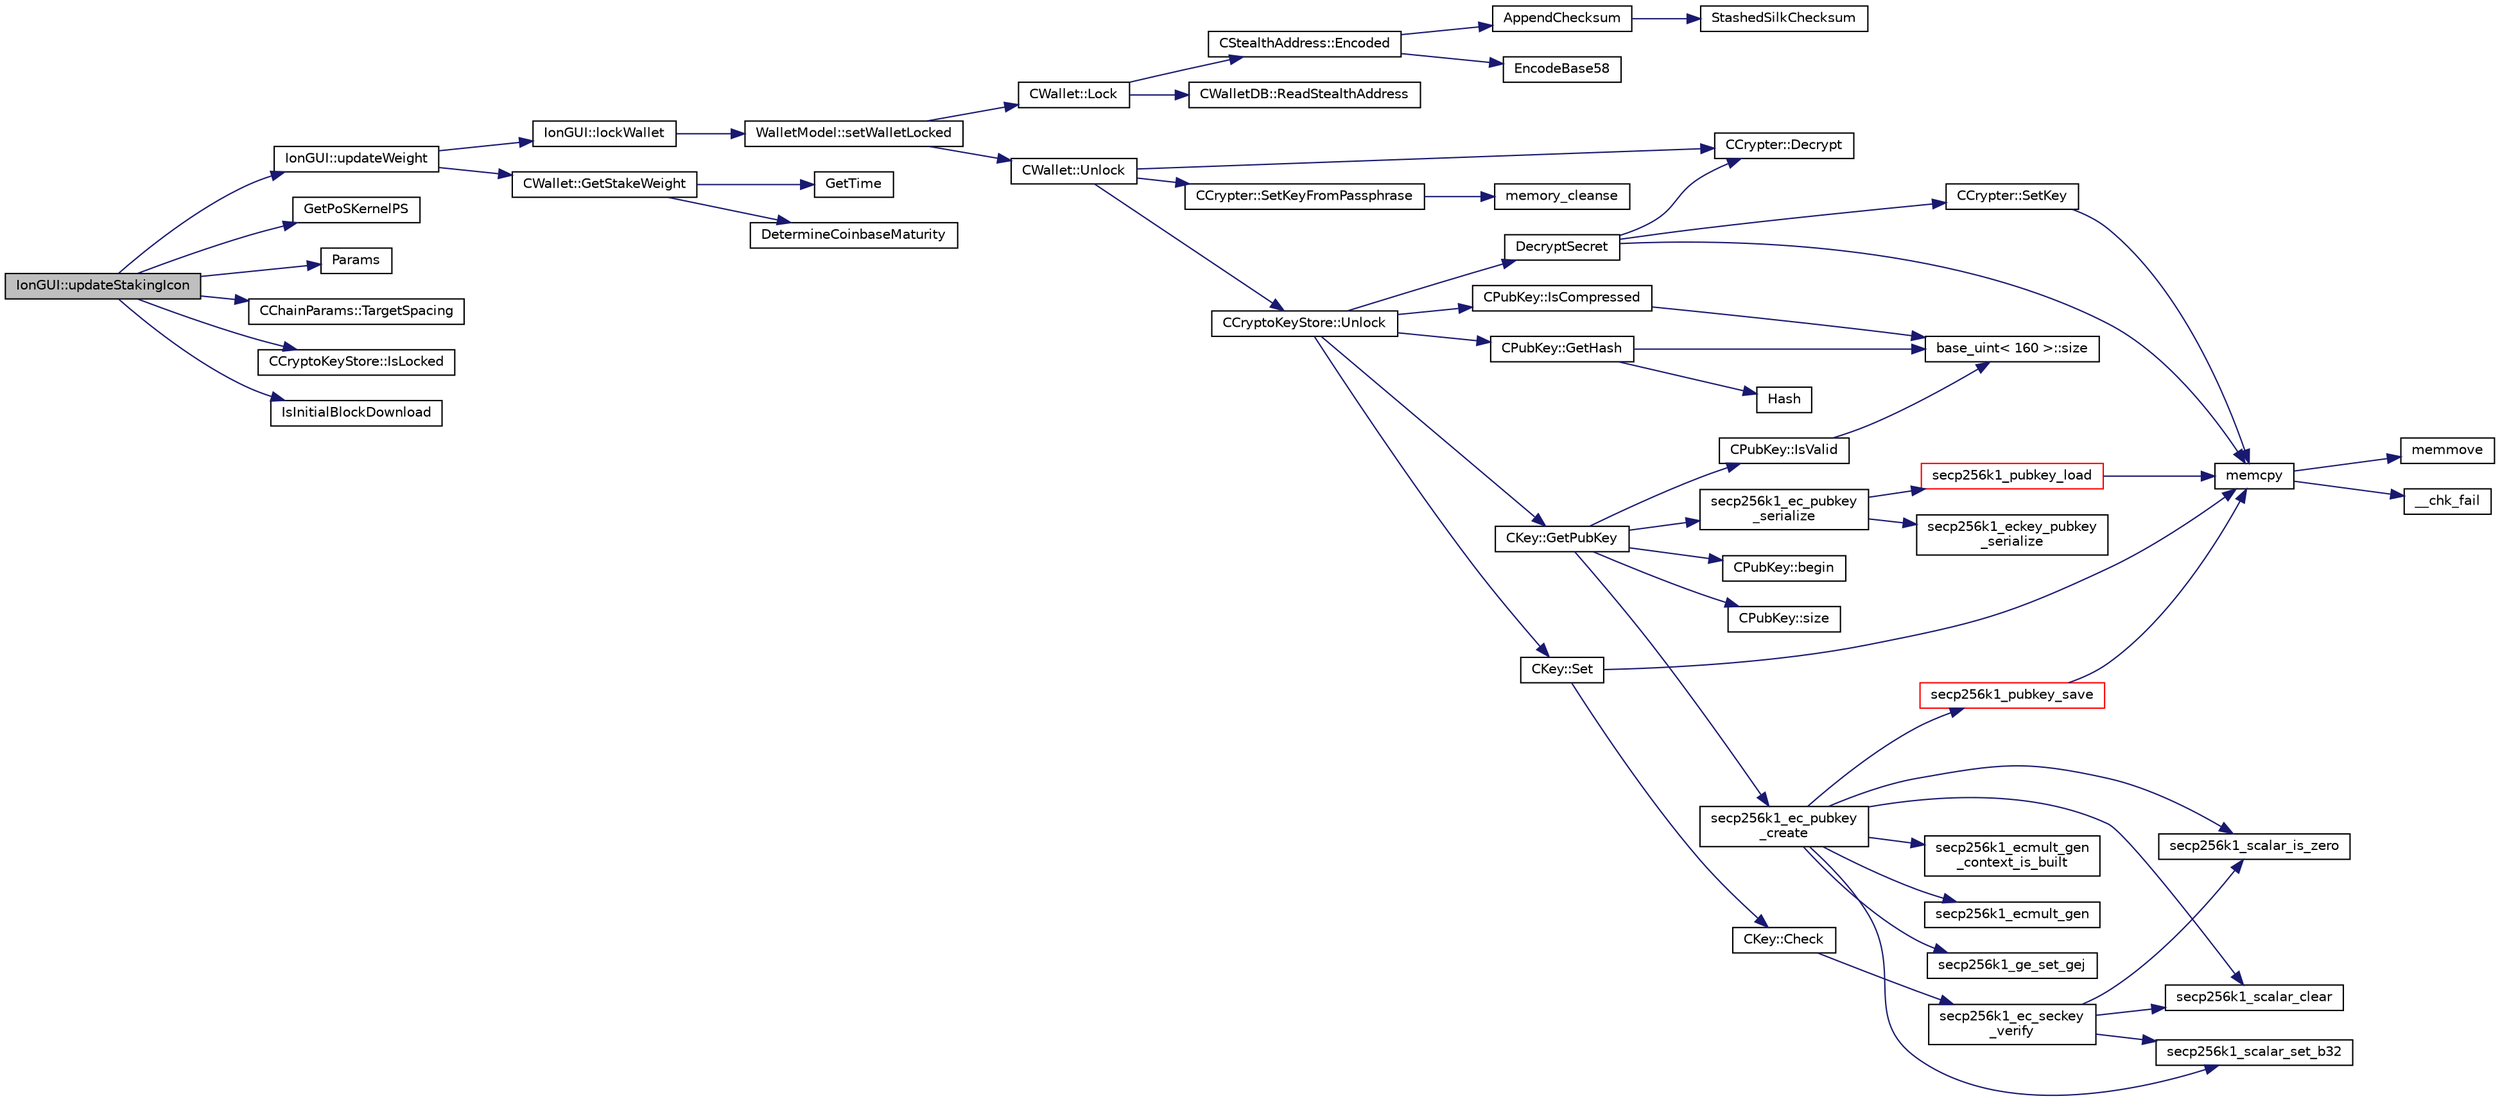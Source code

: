 digraph "IonGUI::updateStakingIcon"
{
  edge [fontname="Helvetica",fontsize="10",labelfontname="Helvetica",labelfontsize="10"];
  node [fontname="Helvetica",fontsize="10",shape=record];
  rankdir="LR";
  Node1536 [label="IonGUI::updateStakingIcon",height=0.2,width=0.4,color="black", fillcolor="grey75", style="filled", fontcolor="black"];
  Node1536 -> Node1537 [color="midnightblue",fontsize="10",style="solid",fontname="Helvetica"];
  Node1537 [label="IonGUI::updateWeight",height=0.2,width=0.4,color="black", fillcolor="white", style="filled",URL="$dc/d0b/class_ion_g_u_i.html#a2689de984576a927ea382a800a81a3f0"];
  Node1537 -> Node1538 [color="midnightblue",fontsize="10",style="solid",fontname="Helvetica"];
  Node1538 [label="IonGUI::lockWallet",height=0.2,width=0.4,color="black", fillcolor="white", style="filled",URL="$dc/d0b/class_ion_g_u_i.html#abfbef460c97022eea4d5e2dec1887ba0"];
  Node1538 -> Node1539 [color="midnightblue",fontsize="10",style="solid",fontname="Helvetica"];
  Node1539 [label="WalletModel::setWalletLocked",height=0.2,width=0.4,color="black", fillcolor="white", style="filled",URL="$d4/d27/class_wallet_model.html#a5a8b65bfaecb0813d64c733f4f34f090"];
  Node1539 -> Node1540 [color="midnightblue",fontsize="10",style="solid",fontname="Helvetica"];
  Node1540 [label="CWallet::Lock",height=0.2,width=0.4,color="black", fillcolor="white", style="filled",URL="$d2/de5/class_c_wallet.html#a0404b6bc1cb804aadc69b9902b52282a"];
  Node1540 -> Node1541 [color="midnightblue",fontsize="10",style="solid",fontname="Helvetica"];
  Node1541 [label="CStealthAddress::Encoded",height=0.2,width=0.4,color="black", fillcolor="white", style="filled",URL="$d6/d37/class_c_stealth_address.html#a1318c3f56f64354f4c909380ba692c91"];
  Node1541 -> Node1542 [color="midnightblue",fontsize="10",style="solid",fontname="Helvetica"];
  Node1542 [label="AppendChecksum",height=0.2,width=0.4,color="black", fillcolor="white", style="filled",URL="$db/d2d/stealth_8cpp.html#aa4f182dc0efd181cef81ca75ae960533"];
  Node1542 -> Node1543 [color="midnightblue",fontsize="10",style="solid",fontname="Helvetica"];
  Node1543 [label="StashedSilkChecksum",height=0.2,width=0.4,color="black", fillcolor="white", style="filled",URL="$db/d2d/stealth_8cpp.html#abb79a3b98a10b85daf3f3ff35c1cbfa8"];
  Node1541 -> Node1544 [color="midnightblue",fontsize="10",style="solid",fontname="Helvetica"];
  Node1544 [label="EncodeBase58",height=0.2,width=0.4,color="black", fillcolor="white", style="filled",URL="$db/d9c/base58_8cpp.html#a8d6f0e9d5df175b4966dcede31dc90ad",tooltip="Encode a byte sequence as a base58-encoded string. "];
  Node1540 -> Node1545 [color="midnightblue",fontsize="10",style="solid",fontname="Helvetica"];
  Node1545 [label="CWalletDB::ReadStealthAddress",height=0.2,width=0.4,color="black", fillcolor="white", style="filled",URL="$d4/d90/class_c_wallet_d_b.html#aebcc02069f91916c652d4e3e13be0f0b"];
  Node1539 -> Node1546 [color="midnightblue",fontsize="10",style="solid",fontname="Helvetica"];
  Node1546 [label="CWallet::Unlock",height=0.2,width=0.4,color="black", fillcolor="white", style="filled",URL="$d2/de5/class_c_wallet.html#a654ae5a3a7c4c7c7bfd271f108781b40"];
  Node1546 -> Node1547 [color="midnightblue",fontsize="10",style="solid",fontname="Helvetica"];
  Node1547 [label="CCrypter::SetKeyFromPassphrase",height=0.2,width=0.4,color="black", fillcolor="white", style="filled",URL="$d7/d89/class_c_crypter.html#a5368279e4a1549d3c1d15d8aa2179708"];
  Node1547 -> Node1548 [color="midnightblue",fontsize="10",style="solid",fontname="Helvetica"];
  Node1548 [label="memory_cleanse",height=0.2,width=0.4,color="black", fillcolor="white", style="filled",URL="$da/d37/cleanse_8cpp.html#a5a4afb85dd16ecc1f6019c782db78663"];
  Node1546 -> Node1549 [color="midnightblue",fontsize="10",style="solid",fontname="Helvetica"];
  Node1549 [label="CCrypter::Decrypt",height=0.2,width=0.4,color="black", fillcolor="white", style="filled",URL="$d7/d89/class_c_crypter.html#a4dbabed4975d4435d22c76deac43df7f"];
  Node1546 -> Node1550 [color="midnightblue",fontsize="10",style="solid",fontname="Helvetica"];
  Node1550 [label="CCryptoKeyStore::Unlock",height=0.2,width=0.4,color="black", fillcolor="white", style="filled",URL="$db/dad/class_c_crypto_key_store.html#a81bd70e18aa75f566526620a74f9cd88"];
  Node1550 -> Node1551 [color="midnightblue",fontsize="10",style="solid",fontname="Helvetica"];
  Node1551 [label="DecryptSecret",height=0.2,width=0.4,color="black", fillcolor="white", style="filled",URL="$d3/d05/crypter_8cpp.html#aded00aa7498a7485a00e77a20856b3e4"];
  Node1551 -> Node1552 [color="midnightblue",fontsize="10",style="solid",fontname="Helvetica"];
  Node1552 [label="memcpy",height=0.2,width=0.4,color="black", fillcolor="white", style="filled",URL="$d5/d9f/glibc__compat_8cpp.html#a0f46826ab0466591e136db24394923cf"];
  Node1552 -> Node1553 [color="midnightblue",fontsize="10",style="solid",fontname="Helvetica"];
  Node1553 [label="memmove",height=0.2,width=0.4,color="black", fillcolor="white", style="filled",URL="$d5/d9f/glibc__compat_8cpp.html#a9778d49e9029dd75bc53ecbbf9f5e9a1"];
  Node1552 -> Node1554 [color="midnightblue",fontsize="10",style="solid",fontname="Helvetica"];
  Node1554 [label="__chk_fail",height=0.2,width=0.4,color="black", fillcolor="white", style="filled",URL="$d5/d9f/glibc__compat_8cpp.html#a424ac71631da5ada2976630ff67051d1"];
  Node1551 -> Node1555 [color="midnightblue",fontsize="10",style="solid",fontname="Helvetica"];
  Node1555 [label="CCrypter::SetKey",height=0.2,width=0.4,color="black", fillcolor="white", style="filled",URL="$d7/d89/class_c_crypter.html#a0d948dd4796e2420e1dd9c1ddbf7974e"];
  Node1555 -> Node1552 [color="midnightblue",fontsize="10",style="solid",fontname="Helvetica"];
  Node1551 -> Node1549 [color="midnightblue",fontsize="10",style="solid",fontname="Helvetica"];
  Node1550 -> Node1556 [color="midnightblue",fontsize="10",style="solid",fontname="Helvetica"];
  Node1556 [label="CPubKey::GetHash",height=0.2,width=0.4,color="black", fillcolor="white", style="filled",URL="$da/d4e/class_c_pub_key.html#ab1aaa3f6085a3e9bc034d3e1269d870d"];
  Node1556 -> Node1557 [color="midnightblue",fontsize="10",style="solid",fontname="Helvetica"];
  Node1557 [label="Hash",height=0.2,width=0.4,color="black", fillcolor="white", style="filled",URL="$db/dfb/hash_8h.html#ab3f6c437460137530d86e09c2c102e99"];
  Node1556 -> Node1558 [color="midnightblue",fontsize="10",style="solid",fontname="Helvetica"];
  Node1558 [label="base_uint\< 160 \>::size",height=0.2,width=0.4,color="black", fillcolor="white", style="filled",URL="$da/df7/classbase__uint.html#a1f49b034e686269601ea89b0319b8004"];
  Node1550 -> Node1559 [color="midnightblue",fontsize="10",style="solid",fontname="Helvetica"];
  Node1559 [label="CKey::Set",height=0.2,width=0.4,color="black", fillcolor="white", style="filled",URL="$d2/d63/class_c_key.html#aaa13d5f08456bba094210c5eeabf64c8"];
  Node1559 -> Node1560 [color="midnightblue",fontsize="10",style="solid",fontname="Helvetica"];
  Node1560 [label="CKey::Check",height=0.2,width=0.4,color="black", fillcolor="white", style="filled",URL="$d2/d63/class_c_key.html#acec869bc75fa8f4d619ab025d367a97c"];
  Node1560 -> Node1561 [color="midnightblue",fontsize="10",style="solid",fontname="Helvetica"];
  Node1561 [label="secp256k1_ec_seckey\l_verify",height=0.2,width=0.4,color="black", fillcolor="white", style="filled",URL="$d7/dd3/secp256k1_8h.html#a366f922fc0c787351e82ff8e3a95f652",tooltip="Verify an ECDSA secret key. "];
  Node1561 -> Node1562 [color="midnightblue",fontsize="10",style="solid",fontname="Helvetica"];
  Node1562 [label="secp256k1_scalar_set_b32",height=0.2,width=0.4,color="black", fillcolor="white", style="filled",URL="$db/d94/scalar_8h.html#a25cc2d45ae1d1765d07c3313cdf46fa0",tooltip="Set a scalar from a big endian byte array. "];
  Node1561 -> Node1563 [color="midnightblue",fontsize="10",style="solid",fontname="Helvetica"];
  Node1563 [label="secp256k1_scalar_is_zero",height=0.2,width=0.4,color="black", fillcolor="white", style="filled",URL="$db/d94/scalar_8h.html#a3f0ac84fe49a1c1f51212582a2c149d4",tooltip="Check whether a scalar equals zero. "];
  Node1561 -> Node1564 [color="midnightblue",fontsize="10",style="solid",fontname="Helvetica"];
  Node1564 [label="secp256k1_scalar_clear",height=0.2,width=0.4,color="black", fillcolor="white", style="filled",URL="$db/d94/scalar_8h.html#ad8fb9bc2a828903963bf37806d8edd11",tooltip="Clear a scalar to prevent the leak of sensitive data. "];
  Node1559 -> Node1552 [color="midnightblue",fontsize="10",style="solid",fontname="Helvetica"];
  Node1550 -> Node1565 [color="midnightblue",fontsize="10",style="solid",fontname="Helvetica"];
  Node1565 [label="CPubKey::IsCompressed",height=0.2,width=0.4,color="black", fillcolor="white", style="filled",URL="$da/d4e/class_c_pub_key.html#a25f8b70340ad20ddab0f80ec4cee9396"];
  Node1565 -> Node1558 [color="midnightblue",fontsize="10",style="solid",fontname="Helvetica"];
  Node1550 -> Node1566 [color="midnightblue",fontsize="10",style="solid",fontname="Helvetica"];
  Node1566 [label="CKey::GetPubKey",height=0.2,width=0.4,color="black", fillcolor="white", style="filled",URL="$d2/d63/class_c_key.html#aa1085c59603a62db6ec776300f250337"];
  Node1566 -> Node1567 [color="midnightblue",fontsize="10",style="solid",fontname="Helvetica"];
  Node1567 [label="secp256k1_ec_pubkey\l_create",height=0.2,width=0.4,color="black", fillcolor="white", style="filled",URL="$d7/dd3/secp256k1_8h.html#a7438071aa8a6dc4697abe4f4659f2161",tooltip="Compute the public key for a secret key. "];
  Node1567 -> Node1568 [color="midnightblue",fontsize="10",style="solid",fontname="Helvetica"];
  Node1568 [label="secp256k1_ecmult_gen\l_context_is_built",height=0.2,width=0.4,color="black", fillcolor="white", style="filled",URL="$d6/d76/ecmult__gen_8h.html#a9a40662d6ed2cbab43dbddc25f570f97"];
  Node1567 -> Node1562 [color="midnightblue",fontsize="10",style="solid",fontname="Helvetica"];
  Node1567 -> Node1563 [color="midnightblue",fontsize="10",style="solid",fontname="Helvetica"];
  Node1567 -> Node1569 [color="midnightblue",fontsize="10",style="solid",fontname="Helvetica"];
  Node1569 [label="secp256k1_ecmult_gen",height=0.2,width=0.4,color="black", fillcolor="white", style="filled",URL="$d6/d76/ecmult__gen_8h.html#a5ed744c720cbb0a397c8d4c42c637f24",tooltip="Multiply with the generator: R = a*G. "];
  Node1567 -> Node1570 [color="midnightblue",fontsize="10",style="solid",fontname="Helvetica"];
  Node1570 [label="secp256k1_ge_set_gej",height=0.2,width=0.4,color="black", fillcolor="white", style="filled",URL="$d9/dd1/group_8h.html#aa511eebf8cd7419763f06555ed4fb62d",tooltip="Set a group element equal to another which is given in jacobian coordinates. "];
  Node1567 -> Node1571 [color="midnightblue",fontsize="10",style="solid",fontname="Helvetica"];
  Node1571 [label="secp256k1_pubkey_save",height=0.2,width=0.4,color="red", fillcolor="white", style="filled",URL="$d1/d8c/secp256k1_8c.html#aa061c9c5c861017bef990e5c4653e0f4"];
  Node1571 -> Node1552 [color="midnightblue",fontsize="10",style="solid",fontname="Helvetica"];
  Node1567 -> Node1564 [color="midnightblue",fontsize="10",style="solid",fontname="Helvetica"];
  Node1566 -> Node1576 [color="midnightblue",fontsize="10",style="solid",fontname="Helvetica"];
  Node1576 [label="secp256k1_ec_pubkey\l_serialize",height=0.2,width=0.4,color="black", fillcolor="white", style="filled",URL="$d7/dd3/secp256k1_8h.html#a34977bf00322e510e881160c421836d7",tooltip="Serialize a pubkey object into a serialized byte sequence. "];
  Node1576 -> Node1577 [color="midnightblue",fontsize="10",style="solid",fontname="Helvetica"];
  Node1577 [label="secp256k1_pubkey_load",height=0.2,width=0.4,color="red", fillcolor="white", style="filled",URL="$d1/d8c/secp256k1_8c.html#a9966ec041e71010d1593ae2211ffb843"];
  Node1577 -> Node1552 [color="midnightblue",fontsize="10",style="solid",fontname="Helvetica"];
  Node1576 -> Node1582 [color="midnightblue",fontsize="10",style="solid",fontname="Helvetica"];
  Node1582 [label="secp256k1_eckey_pubkey\l_serialize",height=0.2,width=0.4,color="black", fillcolor="white", style="filled",URL="$da/dff/eckey_8h.html#ae1f52342d70928f16c8e606da59e6aa6"];
  Node1566 -> Node1583 [color="midnightblue",fontsize="10",style="solid",fontname="Helvetica"];
  Node1583 [label="CPubKey::begin",height=0.2,width=0.4,color="black", fillcolor="white", style="filled",URL="$da/d4e/class_c_pub_key.html#a859ab9909d68092d6d4fc739237ab358"];
  Node1566 -> Node1584 [color="midnightblue",fontsize="10",style="solid",fontname="Helvetica"];
  Node1584 [label="CPubKey::size",height=0.2,width=0.4,color="black", fillcolor="white", style="filled",URL="$da/d4e/class_c_pub_key.html#a6bb28fcf0a5f799c69f5b7269363b309"];
  Node1566 -> Node1585 [color="midnightblue",fontsize="10",style="solid",fontname="Helvetica"];
  Node1585 [label="CPubKey::IsValid",height=0.2,width=0.4,color="black", fillcolor="white", style="filled",URL="$da/d4e/class_c_pub_key.html#a4fa94293cf8577fd039b9a133f6c7f30"];
  Node1585 -> Node1558 [color="midnightblue",fontsize="10",style="solid",fontname="Helvetica"];
  Node1537 -> Node1586 [color="midnightblue",fontsize="10",style="solid",fontname="Helvetica"];
  Node1586 [label="CWallet::GetStakeWeight",height=0.2,width=0.4,color="black", fillcolor="white", style="filled",URL="$d2/de5/class_c_wallet.html#aa3ee5954431d4c49ecbd4d513f467f2b"];
  Node1586 -> Node1587 [color="midnightblue",fontsize="10",style="solid",fontname="Helvetica"];
  Node1587 [label="GetTime",height=0.2,width=0.4,color="black", fillcolor="white", style="filled",URL="$df/d2d/util_8cpp.html#a46fac5fba8ba905b5f9acb364f5d8c6f"];
  Node1586 -> Node1588 [color="midnightblue",fontsize="10",style="solid",fontname="Helvetica"];
  Node1588 [label="DetermineCoinbaseMaturity",height=0.2,width=0.4,color="black", fillcolor="white", style="filled",URL="$d1/d08/proofs_8cpp.html#a97478c8207cae73889a6b1fbbc3c67e3",tooltip="Determine Coinbase Maturity (generally not a good idea - done so to increase speed) ..."];
  Node1536 -> Node1589 [color="midnightblue",fontsize="10",style="solid",fontname="Helvetica"];
  Node1589 [label="GetPoSKernelPS",height=0.2,width=0.4,color="black", fillcolor="white", style="filled",URL="$df/d01/iongui_8cpp.html#a8de51dc4945be68c0581e328efb8c9ab"];
  Node1536 -> Node1590 [color="midnightblue",fontsize="10",style="solid",fontname="Helvetica"];
  Node1590 [label="Params",height=0.2,width=0.4,color="black", fillcolor="white", style="filled",URL="$df/dbf/chainparams_8cpp.html#ace5c5b706d71a324a417dd2db394fd4a",tooltip="Return the currently selected parameters. "];
  Node1536 -> Node1591 [color="midnightblue",fontsize="10",style="solid",fontname="Helvetica"];
  Node1591 [label="CChainParams::TargetSpacing",height=0.2,width=0.4,color="black", fillcolor="white", style="filled",URL="$d1/d4f/class_c_chain_params.html#a15f2665cd555d316b2f93d842f1975ee"];
  Node1536 -> Node1592 [color="midnightblue",fontsize="10",style="solid",fontname="Helvetica"];
  Node1592 [label="CCryptoKeyStore::IsLocked",height=0.2,width=0.4,color="black", fillcolor="white", style="filled",URL="$db/dad/class_c_crypto_key_store.html#a52919fa284a3aa10f1b4bd6018b6dbee"];
  Node1536 -> Node1593 [color="midnightblue",fontsize="10",style="solid",fontname="Helvetica"];
  Node1593 [label="IsInitialBlockDownload",height=0.2,width=0.4,color="black", fillcolor="white", style="filled",URL="$df/d0a/main_8cpp.html#a5edcd96316574fd4a7f3ae0922a5cfd6",tooltip="Check whether we are doing an initial block download (synchronizing from disk or network) ..."];
}
